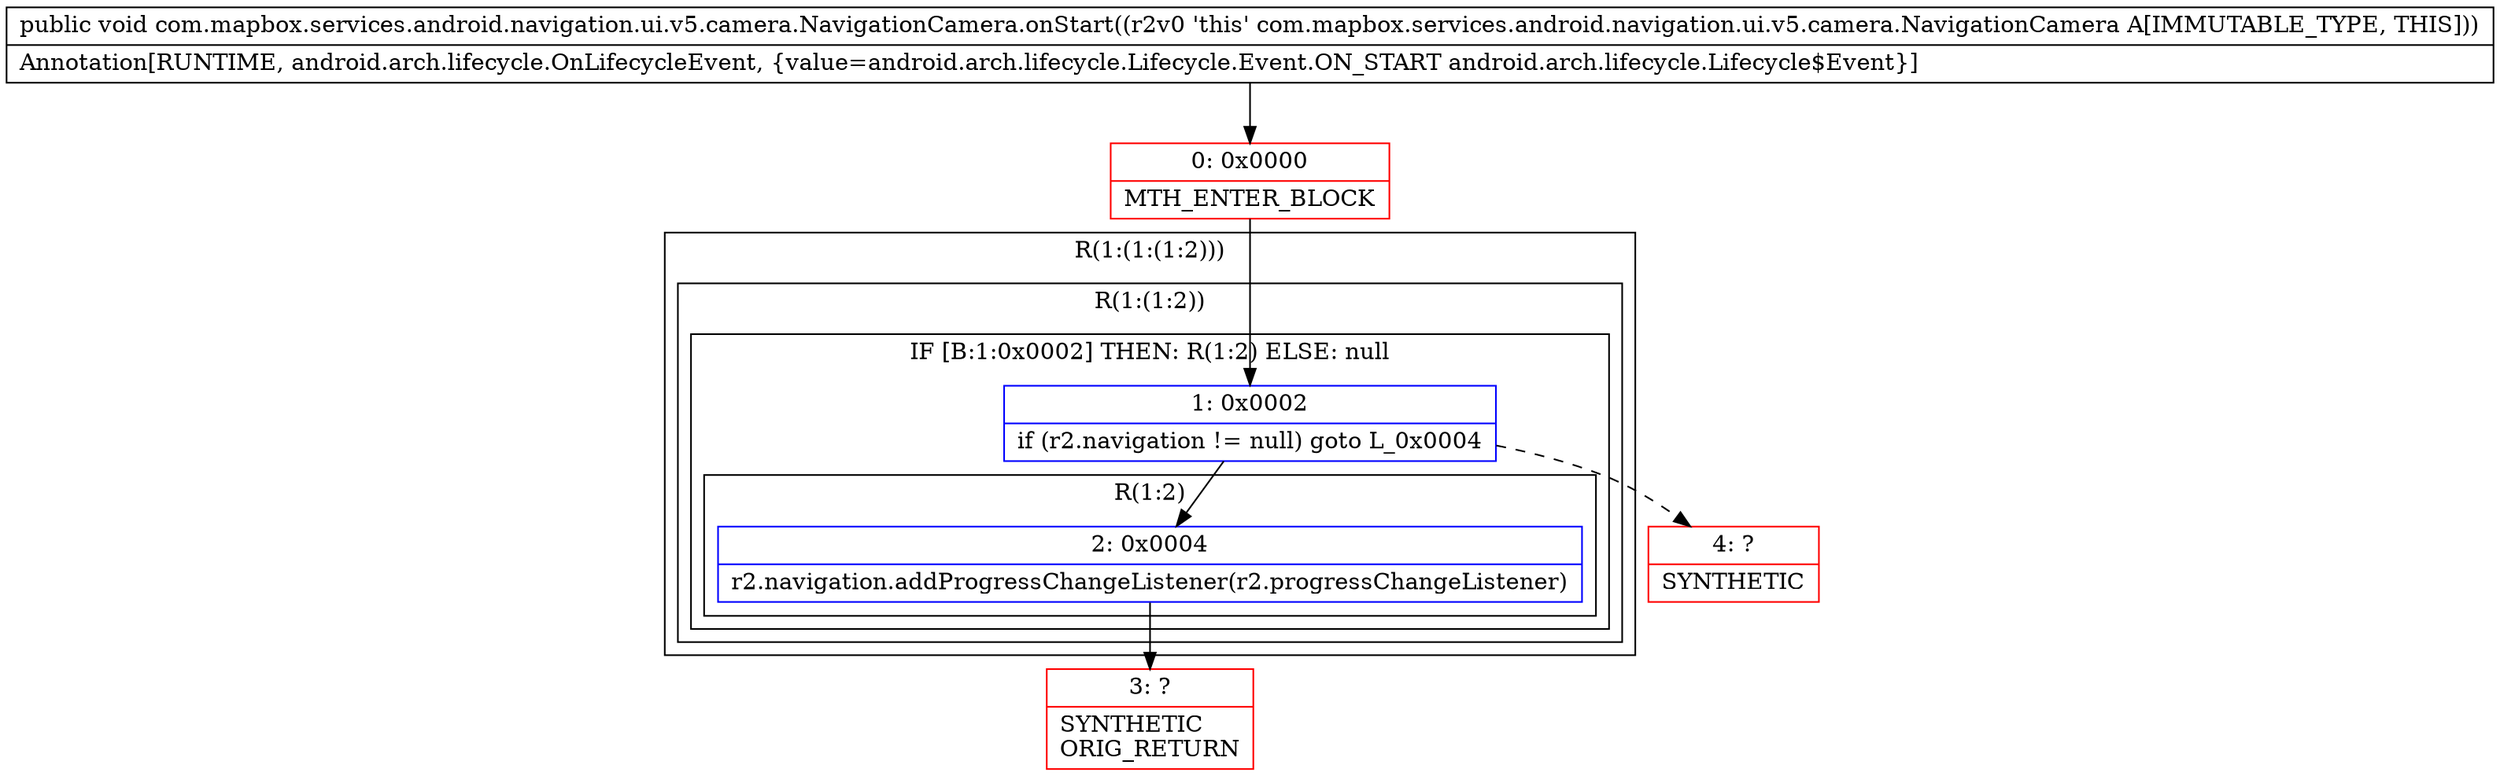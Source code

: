 digraph "CFG forcom.mapbox.services.android.navigation.ui.v5.camera.NavigationCamera.onStart()V" {
subgraph cluster_Region_556072099 {
label = "R(1:(1:(1:2)))";
node [shape=record,color=blue];
subgraph cluster_Region_674910724 {
label = "R(1:(1:2))";
node [shape=record,color=blue];
subgraph cluster_IfRegion_177227613 {
label = "IF [B:1:0x0002] THEN: R(1:2) ELSE: null";
node [shape=record,color=blue];
Node_1 [shape=record,label="{1\:\ 0x0002|if (r2.navigation != null) goto L_0x0004\l}"];
subgraph cluster_Region_2043204847 {
label = "R(1:2)";
node [shape=record,color=blue];
Node_2 [shape=record,label="{2\:\ 0x0004|r2.navigation.addProgressChangeListener(r2.progressChangeListener)\l}"];
}
}
}
}
Node_0 [shape=record,color=red,label="{0\:\ 0x0000|MTH_ENTER_BLOCK\l}"];
Node_3 [shape=record,color=red,label="{3\:\ ?|SYNTHETIC\lORIG_RETURN\l}"];
Node_4 [shape=record,color=red,label="{4\:\ ?|SYNTHETIC\l}"];
MethodNode[shape=record,label="{public void com.mapbox.services.android.navigation.ui.v5.camera.NavigationCamera.onStart((r2v0 'this' com.mapbox.services.android.navigation.ui.v5.camera.NavigationCamera A[IMMUTABLE_TYPE, THIS]))  | Annotation[RUNTIME, android.arch.lifecycle.OnLifecycleEvent, \{value=android.arch.lifecycle.Lifecycle.Event.ON_START android.arch.lifecycle.Lifecycle$Event\}]\l}"];
MethodNode -> Node_0;
Node_1 -> Node_2;
Node_1 -> Node_4[style=dashed];
Node_2 -> Node_3;
Node_0 -> Node_1;
}

